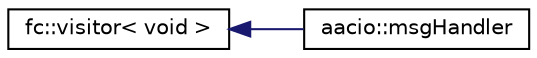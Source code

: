 digraph "Graphical Class Hierarchy"
{
  edge [fontname="Helvetica",fontsize="10",labelfontname="Helvetica",labelfontsize="10"];
  node [fontname="Helvetica",fontsize="10",shape=record];
  rankdir="LR";
  Node0 [label="fc::visitor\< void \>",height=0.2,width=0.4,color="black", fillcolor="white", style="filled",URL="$structfc_1_1visitor.html"];
  Node0 -> Node1 [dir="back",color="midnightblue",fontsize="10",style="solid",fontname="Helvetica"];
  Node1 [label="aacio::msgHandler",height=0.2,width=0.4,color="black", fillcolor="white", style="filled",URL="$structaacio_1_1msg_handler.html"];
}
